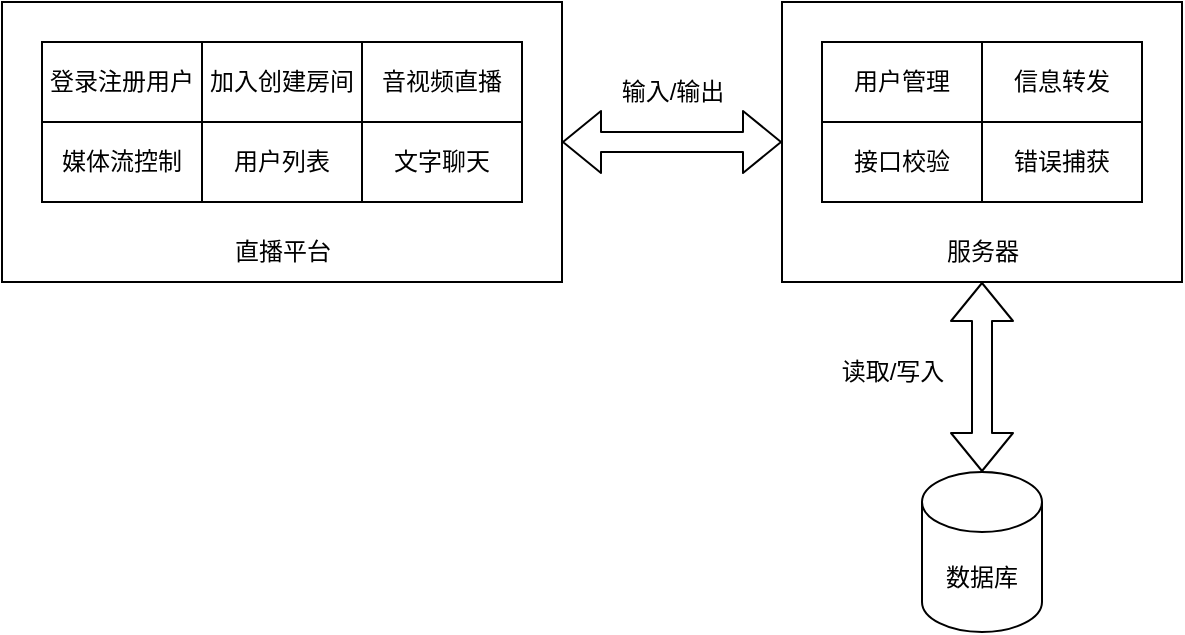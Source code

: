 <mxfile>
    <diagram id="oj_jIJc8o04MGF3izfNt" name="Page-1">
        <mxGraphModel dx="877" dy="611" grid="1" gridSize="10" guides="1" tooltips="1" connect="1" arrows="1" fold="1" page="1" pageScale="1" pageWidth="827" pageHeight="1169" math="0" shadow="0">
            <root>
                <mxCell id="0"/>
                <mxCell id="1" parent="0"/>
                <mxCell id="17" value="" style="whiteSpace=wrap;html=1;" parent="1" vertex="1">
                    <mxGeometry x="420" y="220" width="200" height="140" as="geometry"/>
                </mxCell>
                <mxCell id="16" value="" style="whiteSpace=wrap;html=1;" parent="1" vertex="1">
                    <mxGeometry x="30" y="220" width="280" height="140" as="geometry"/>
                </mxCell>
                <mxCell id="15" value="" style="rounded=0;whiteSpace=wrap;html=1;" parent="1" vertex="1">
                    <mxGeometry x="210" y="280" width="80" height="40" as="geometry"/>
                </mxCell>
                <mxCell id="14" value="" style="rounded=0;whiteSpace=wrap;html=1;" parent="1" vertex="1">
                    <mxGeometry x="210" y="240" width="80" height="40" as="geometry"/>
                </mxCell>
                <mxCell id="2" value="" style="shape=internalStorage;whiteSpace=wrap;html=1;backgroundOutline=1;dx=80;dy=40;" parent="1" vertex="1">
                    <mxGeometry x="440" y="240" width="160" height="80" as="geometry"/>
                </mxCell>
                <mxCell id="3" value="用户管理" style="text;html=1;strokeColor=none;fillColor=none;align=center;verticalAlign=middle;whiteSpace=wrap;rounded=0;" parent="1" vertex="1">
                    <mxGeometry x="440" y="240" width="80" height="40" as="geometry"/>
                </mxCell>
                <mxCell id="4" value="信息转发" style="text;html=1;strokeColor=none;fillColor=none;align=center;verticalAlign=middle;whiteSpace=wrap;rounded=0;" parent="1" vertex="1">
                    <mxGeometry x="520" y="240" width="80" height="40" as="geometry"/>
                </mxCell>
                <mxCell id="5" value="接口校验" style="text;html=1;strokeColor=none;fillColor=none;align=center;verticalAlign=middle;whiteSpace=wrap;rounded=0;" parent="1" vertex="1">
                    <mxGeometry x="440" y="280" width="80" height="40" as="geometry"/>
                </mxCell>
                <mxCell id="6" value="错误捕获" style="text;html=1;strokeColor=none;fillColor=none;align=center;verticalAlign=middle;whiteSpace=wrap;rounded=0;" parent="1" vertex="1">
                    <mxGeometry x="520" y="280" width="80" height="40" as="geometry"/>
                </mxCell>
                <mxCell id="7" value="" style="shape=internalStorage;whiteSpace=wrap;html=1;backgroundOutline=1;dx=80;dy=40;" parent="1" vertex="1">
                    <mxGeometry x="50" y="240" width="160" height="80" as="geometry"/>
                </mxCell>
                <mxCell id="8" value="登录注册用户" style="text;html=1;strokeColor=none;fillColor=none;align=center;verticalAlign=middle;whiteSpace=wrap;rounded=0;" parent="1" vertex="1">
                    <mxGeometry x="50" y="240" width="80" height="40" as="geometry"/>
                </mxCell>
                <mxCell id="9" value="加入创建房间" style="text;html=1;strokeColor=none;fillColor=none;align=center;verticalAlign=middle;whiteSpace=wrap;rounded=0;" parent="1" vertex="1">
                    <mxGeometry x="130" y="240" width="80" height="40" as="geometry"/>
                </mxCell>
                <mxCell id="10" value="媒体流控制" style="text;html=1;strokeColor=none;fillColor=none;align=center;verticalAlign=middle;whiteSpace=wrap;rounded=0;" parent="1" vertex="1">
                    <mxGeometry x="50" y="280" width="80" height="40" as="geometry"/>
                </mxCell>
                <mxCell id="11" value="用户列表" style="text;html=1;strokeColor=none;fillColor=none;align=center;verticalAlign=middle;whiteSpace=wrap;rounded=0;" parent="1" vertex="1">
                    <mxGeometry x="130" y="280" width="80" height="40" as="geometry"/>
                </mxCell>
                <mxCell id="12" value="音视频直播" style="text;html=1;strokeColor=none;fillColor=none;align=center;verticalAlign=middle;whiteSpace=wrap;rounded=0;" parent="1" vertex="1">
                    <mxGeometry x="210" y="240" width="80" height="40" as="geometry"/>
                </mxCell>
                <mxCell id="13" value="文字聊天" style="text;html=1;strokeColor=none;fillColor=none;align=center;verticalAlign=middle;whiteSpace=wrap;rounded=0;" parent="1" vertex="1">
                    <mxGeometry x="210" y="280" width="80" height="40" as="geometry"/>
                </mxCell>
                <mxCell id="19" value="服务器" style="text;html=1;align=center;verticalAlign=middle;resizable=0;points=[];autosize=1;strokeColor=none;fillColor=none;" parent="1" vertex="1">
                    <mxGeometry x="490" y="330" width="60" height="30" as="geometry"/>
                </mxCell>
                <mxCell id="20" value="直播平台" style="text;html=1;align=center;verticalAlign=middle;resizable=0;points=[];autosize=1;strokeColor=none;fillColor=none;" parent="1" vertex="1">
                    <mxGeometry x="135" y="330" width="70" height="30" as="geometry"/>
                </mxCell>
                <mxCell id="21" value="输入/输出" style="text;html=1;align=center;verticalAlign=middle;resizable=0;points=[];autosize=1;strokeColor=none;fillColor=none;" parent="1" vertex="1">
                    <mxGeometry x="330" y="250" width="70" height="30" as="geometry"/>
                </mxCell>
                <mxCell id="22" value="数据库" style="shape=cylinder3;whiteSpace=wrap;html=1;boundedLbl=1;backgroundOutline=1;size=15;" parent="1" vertex="1">
                    <mxGeometry x="490" y="455" width="60" height="80" as="geometry"/>
                </mxCell>
                <mxCell id="24" value="读取/写入" style="text;html=1;align=center;verticalAlign=middle;resizable=0;points=[];autosize=1;strokeColor=none;fillColor=none;" parent="1" vertex="1">
                    <mxGeometry x="440" y="390" width="70" height="30" as="geometry"/>
                </mxCell>
                <mxCell id="26" value="" style="shape=flexArrow;endArrow=classic;startArrow=classic;html=1;entryX=0;entryY=0.5;entryDx=0;entryDy=0;exitX=1;exitY=0.5;exitDx=0;exitDy=0;" parent="1" source="16" target="17" edge="1">
                    <mxGeometry width="100" height="100" relative="1" as="geometry">
                        <mxPoint x="360" y="360" as="sourcePoint"/>
                        <mxPoint x="460" y="260" as="targetPoint"/>
                    </mxGeometry>
                </mxCell>
                <mxCell id="27" value="" style="shape=flexArrow;endArrow=classic;startArrow=classic;html=1;entryX=0.5;entryY=0;entryDx=0;entryDy=0;entryPerimeter=0;exitX=0.5;exitY=1;exitDx=0;exitDy=0;" parent="1" source="17" target="22" edge="1">
                    <mxGeometry width="100" height="100" relative="1" as="geometry">
                        <mxPoint x="620" y="289.5" as="sourcePoint"/>
                        <mxPoint x="720" y="289.5" as="targetPoint"/>
                    </mxGeometry>
                </mxCell>
            </root>
        </mxGraphModel>
    </diagram>
</mxfile>